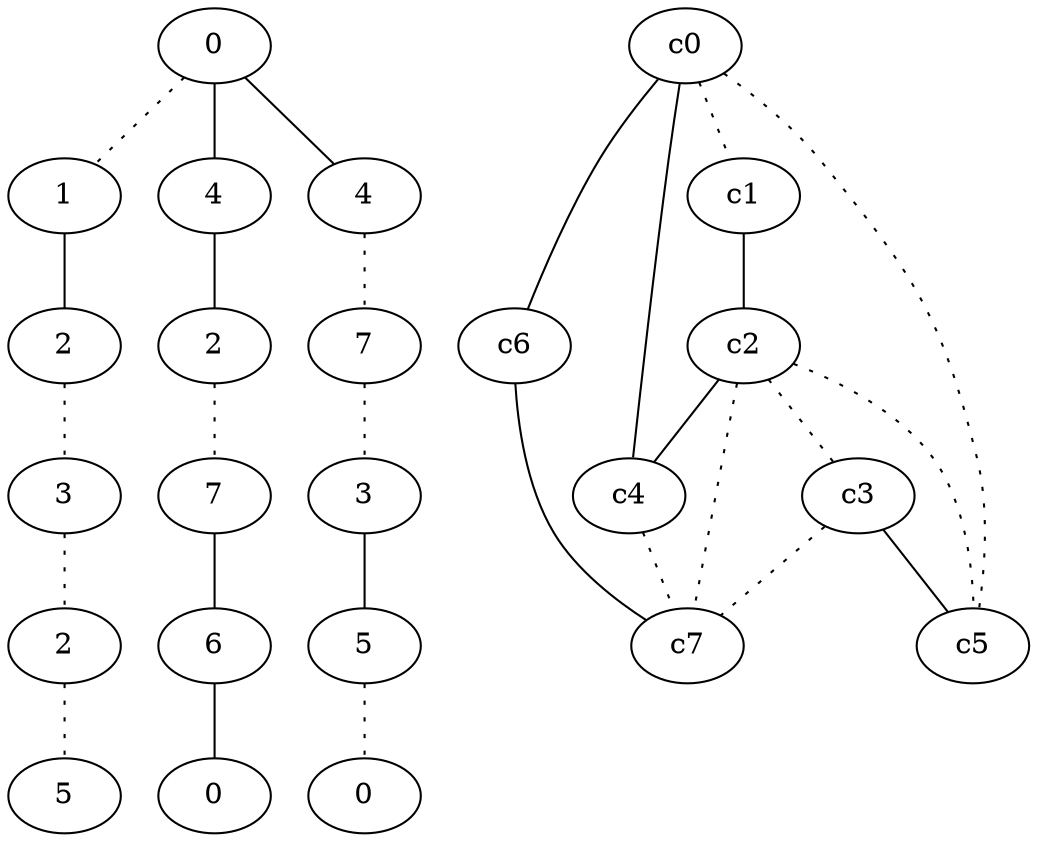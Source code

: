 graph {
a0[label=0];
a1[label=1];
a2[label=2];
a3[label=3];
a4[label=2];
a5[label=5];
a6[label=4];
a7[label=2];
a8[label=7];
a9[label=6];
a10[label=0];
a11[label=4];
a12[label=7];
a13[label=3];
a14[label=5];
a15[label=0];
a0 -- a1 [style=dotted];
a0 -- a6;
a0 -- a11;
a1 -- a2;
a2 -- a3 [style=dotted];
a3 -- a4 [style=dotted];
a4 -- a5 [style=dotted];
a6 -- a7;
a7 -- a8 [style=dotted];
a8 -- a9;
a9 -- a10;
a11 -- a12 [style=dotted];
a12 -- a13 [style=dotted];
a13 -- a14;
a14 -- a15 [style=dotted];
c0 -- c1 [style=dotted];
c0 -- c4;
c0 -- c5 [style=dotted];
c0 -- c6;
c1 -- c2;
c2 -- c3 [style=dotted];
c2 -- c4;
c2 -- c5 [style=dotted];
c2 -- c7 [style=dotted];
c3 -- c5;
c3 -- c7 [style=dotted];
c4 -- c7 [style=dotted];
c6 -- c7;
}

